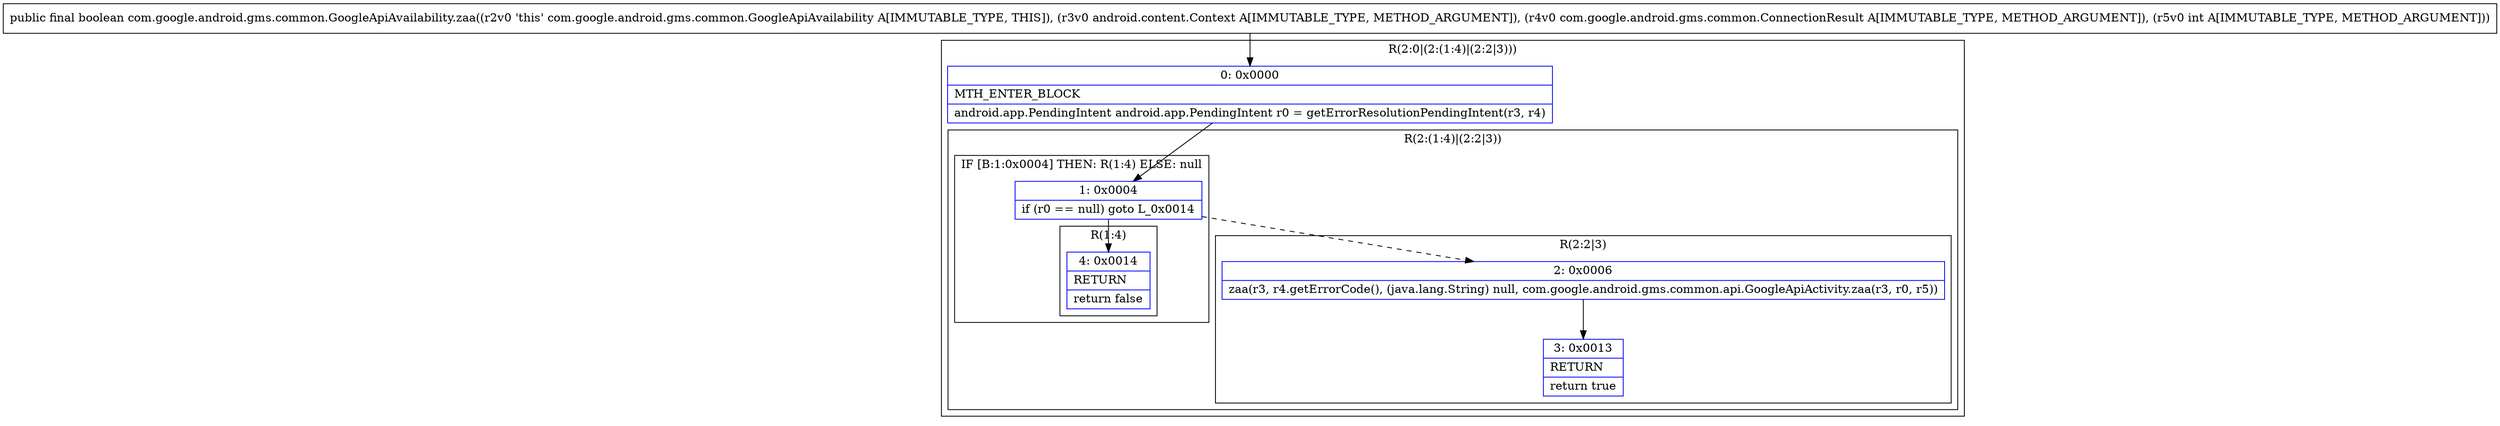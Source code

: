 digraph "CFG forcom.google.android.gms.common.GoogleApiAvailability.zaa(Landroid\/content\/Context;Lcom\/google\/android\/gms\/common\/ConnectionResult;I)Z" {
subgraph cluster_Region_1623104620 {
label = "R(2:0|(2:(1:4)|(2:2|3)))";
node [shape=record,color=blue];
Node_0 [shape=record,label="{0\:\ 0x0000|MTH_ENTER_BLOCK\l|android.app.PendingIntent android.app.PendingIntent r0 = getErrorResolutionPendingIntent(r3, r4)\l}"];
subgraph cluster_Region_903650257 {
label = "R(2:(1:4)|(2:2|3))";
node [shape=record,color=blue];
subgraph cluster_IfRegion_1606884222 {
label = "IF [B:1:0x0004] THEN: R(1:4) ELSE: null";
node [shape=record,color=blue];
Node_1 [shape=record,label="{1\:\ 0x0004|if (r0 == null) goto L_0x0014\l}"];
subgraph cluster_Region_146108015 {
label = "R(1:4)";
node [shape=record,color=blue];
Node_4 [shape=record,label="{4\:\ 0x0014|RETURN\l|return false\l}"];
}
}
subgraph cluster_Region_1075456244 {
label = "R(2:2|3)";
node [shape=record,color=blue];
Node_2 [shape=record,label="{2\:\ 0x0006|zaa(r3, r4.getErrorCode(), (java.lang.String) null, com.google.android.gms.common.api.GoogleApiActivity.zaa(r3, r0, r5))\l}"];
Node_3 [shape=record,label="{3\:\ 0x0013|RETURN\l|return true\l}"];
}
}
}
MethodNode[shape=record,label="{public final boolean com.google.android.gms.common.GoogleApiAvailability.zaa((r2v0 'this' com.google.android.gms.common.GoogleApiAvailability A[IMMUTABLE_TYPE, THIS]), (r3v0 android.content.Context A[IMMUTABLE_TYPE, METHOD_ARGUMENT]), (r4v0 com.google.android.gms.common.ConnectionResult A[IMMUTABLE_TYPE, METHOD_ARGUMENT]), (r5v0 int A[IMMUTABLE_TYPE, METHOD_ARGUMENT])) }"];
MethodNode -> Node_0;
Node_0 -> Node_1;
Node_1 -> Node_2[style=dashed];
Node_1 -> Node_4;
Node_2 -> Node_3;
}

